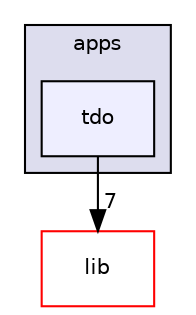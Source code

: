 digraph "src/apps/tdo" {
  compound=true
  node [ fontsize="10", fontname="Helvetica"];
  edge [ labelfontsize="10", labelfontname="Helvetica"];
  subgraph clusterdir_53adf0b982dc8545998aae3f283a5a58 {
    graph [ bgcolor="#ddddee", pencolor="black", label="apps" fontname="Helvetica", fontsize="10", URL="dir_53adf0b982dc8545998aae3f283a5a58.html"]
  dir_0425bf1f6e18e3bbc35e67fee5c38a52 [shape=box, label="tdo", style="filled", fillcolor="#eeeeff", pencolor="black", URL="dir_0425bf1f6e18e3bbc35e67fee5c38a52.html"];
  }
  dir_c85d3e3c5052e9ad9ce18c6863244a25 [shape=box label="lib" fillcolor="white" style="filled" color="red" URL="dir_c85d3e3c5052e9ad9ce18c6863244a25.html"];
  dir_0425bf1f6e18e3bbc35e67fee5c38a52->dir_c85d3e3c5052e9ad9ce18c6863244a25 [headlabel="7", labeldistance=1.5 headhref="dir_000024_000006.html"];
}
